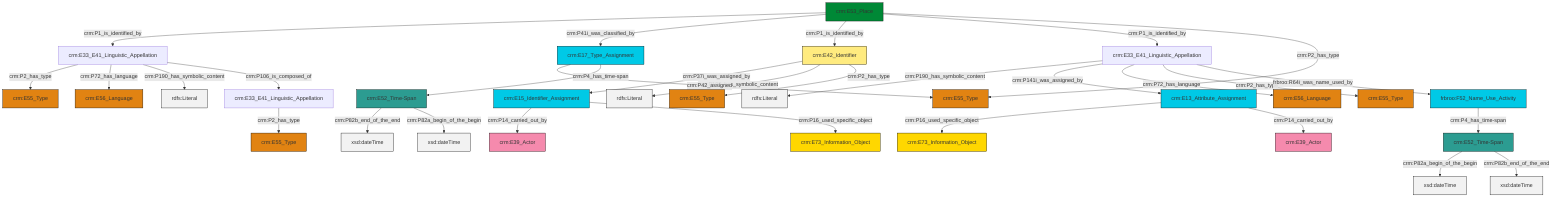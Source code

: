 graph TD
classDef Literal fill:#f2f2f2,stroke:#000000;
classDef CRM_Entity fill:#FFFFFF,stroke:#000000;
classDef Temporal_Entity fill:#00C9E6, stroke:#000000;
classDef Type fill:#E18312, stroke:#000000;
classDef Time-Span fill:#2C9C91, stroke:#000000;
classDef Appellation fill:#FFEB7F, stroke:#000000;
classDef Place fill:#008836, stroke:#000000;
classDef Persistent_Item fill:#B266B2, stroke:#000000;
classDef Conceptual_Object fill:#FFD700, stroke:#000000;
classDef Physical_Thing fill:#D2B48C, stroke:#000000;
classDef Actor fill:#f58aad, stroke:#000000;
classDef PC_Classes fill:#4ce600, stroke:#000000;
classDef Multi fill:#cccccc,stroke:#000000;

2["crm:E42_Identifier"]:::Appellation -->|crm:P37i_was_assigned_by| 3["crm:E15_Identifier_Assignment"]:::Temporal_Entity
4["crm:E33_E41_Linguistic_Appellation"]:::Default -->|crm:P190_has_symbolic_content| 5[rdfs:Literal]:::Literal
2["crm:E42_Identifier"]:::Appellation -->|crm:P190_has_symbolic_content| 6[rdfs:Literal]:::Literal
4["crm:E33_E41_Linguistic_Appellation"]:::Default -->|crm:P141i_was_assigned_by| 11["crm:E13_Attribute_Assignment"]:::Temporal_Entity
4["crm:E33_E41_Linguistic_Appellation"]:::Default -->|crm:P72_has_language| 12["crm:E56_Language"]:::Type
16["crm:E33_E41_Linguistic_Appellation"]:::Default -->|crm:P2_has_type| 13["crm:E55_Type"]:::Type
0["crm:E52_Time-Span"]:::Time-Span -->|crm:P82a_begin_of_the_begin| 17[xsd:dateTime]:::Literal
18["crm:E53_Place"]:::Place -->|crm:P1_is_identified_by| 16["crm:E33_E41_Linguistic_Appellation"]:::Default
24["frbroo:F52_Name_Use_Activity"]:::Temporal_Entity -->|crm:P4_has_time-span| 0["crm:E52_Time-Span"]:::Time-Span
2["crm:E42_Identifier"]:::Appellation -->|crm:P2_has_type| 27["crm:E55_Type"]:::Type
4["crm:E33_E41_Linguistic_Appellation"]:::Default -->|crm:P2_has_type| 7["crm:E55_Type"]:::Type
18["crm:E53_Place"]:::Place -->|crm:P41i_was_classified_by| 9["crm:E17_Type_Assignment"]:::Temporal_Entity
0["crm:E52_Time-Span"]:::Time-Span -->|crm:P82b_end_of_the_end| 28[xsd:dateTime]:::Literal
4["crm:E33_E41_Linguistic_Appellation"]:::Default -->|frbroo:R64i_was_name_used_by| 24["frbroo:F52_Name_Use_Activity"]:::Temporal_Entity
16["crm:E33_E41_Linguistic_Appellation"]:::Default -->|crm:P72_has_language| 30["crm:E56_Language"]:::Type
16["crm:E33_E41_Linguistic_Appellation"]:::Default -->|crm:P190_has_symbolic_content| 31[rdfs:Literal]:::Literal
34["crm:E33_E41_Linguistic_Appellation"]:::Default -->|crm:P2_has_type| 22["crm:E55_Type"]:::Type
3["crm:E15_Identifier_Assignment"]:::Temporal_Entity -->|crm:P14_carried_out_by| 35["crm:E39_Actor"]:::Actor
18["crm:E53_Place"]:::Place -->|crm:P1_is_identified_by| 2["crm:E42_Identifier"]:::Appellation
18["crm:E53_Place"]:::Place -->|crm:P1_is_identified_by| 4["crm:E33_E41_Linguistic_Appellation"]:::Default
25["crm:E52_Time-Span"]:::Time-Span -->|crm:P82b_end_of_the_end| 42[xsd:dateTime]:::Literal
11["crm:E13_Attribute_Assignment"]:::Temporal_Entity -->|crm:P16_used_specific_object| 19["crm:E73_Information_Object"]:::Conceptual_Object
11["crm:E13_Attribute_Assignment"]:::Temporal_Entity -->|crm:P14_carried_out_by| 40["crm:E39_Actor"]:::Actor
18["crm:E53_Place"]:::Place -->|crm:P2_has_type| 32["crm:E55_Type"]:::Type
16["crm:E33_E41_Linguistic_Appellation"]:::Default -->|crm:P106_is_composed_of| 34["crm:E33_E41_Linguistic_Appellation"]:::Default
9["crm:E17_Type_Assignment"]:::Temporal_Entity -->|crm:P42_assigned| 32["crm:E55_Type"]:::Type
25["crm:E52_Time-Span"]:::Time-Span -->|crm:P82a_begin_of_the_begin| 49[xsd:dateTime]:::Literal
9["crm:E17_Type_Assignment"]:::Temporal_Entity -->|crm:P4_has_time-span| 25["crm:E52_Time-Span"]:::Time-Span
3["crm:E15_Identifier_Assignment"]:::Temporal_Entity -->|crm:P16_used_specific_object| 46["crm:E73_Information_Object"]:::Conceptual_Object